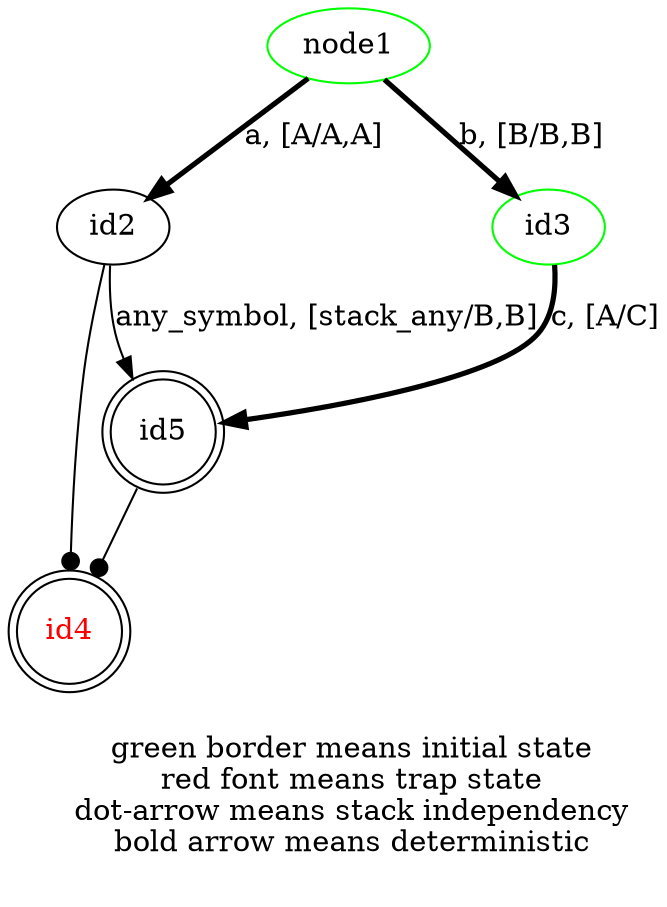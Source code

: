 
digraph G {
    node [shape = doublecircle]; "id5", "id4";
    node [shape = oval];

    id2 -> id4 [arrowhead="dot"]
    id4 [fontcolor="red"];
    id2 -> id5 [label="any_symbol, [stack_any/B,B]"]
    id1 [label="node1"];
    id3 -> id5 [label="c, [A/C]" penwidth="2.5"]
    id5 -> id4 [arrowhead="dot"]
    id1 -> id2 [label="a, [A/A,A]" penwidth="2.5"]
    id1 -> id3 [label="b, [B/B,B]" penwidth="2.5"]
    id3 [color="green"];
    id1 [color="green"];
    
    label="
    green border means initial state
    red font means trap state
    dot-arrow means stack independency
    bold arrow means deterministic
    "
}
        